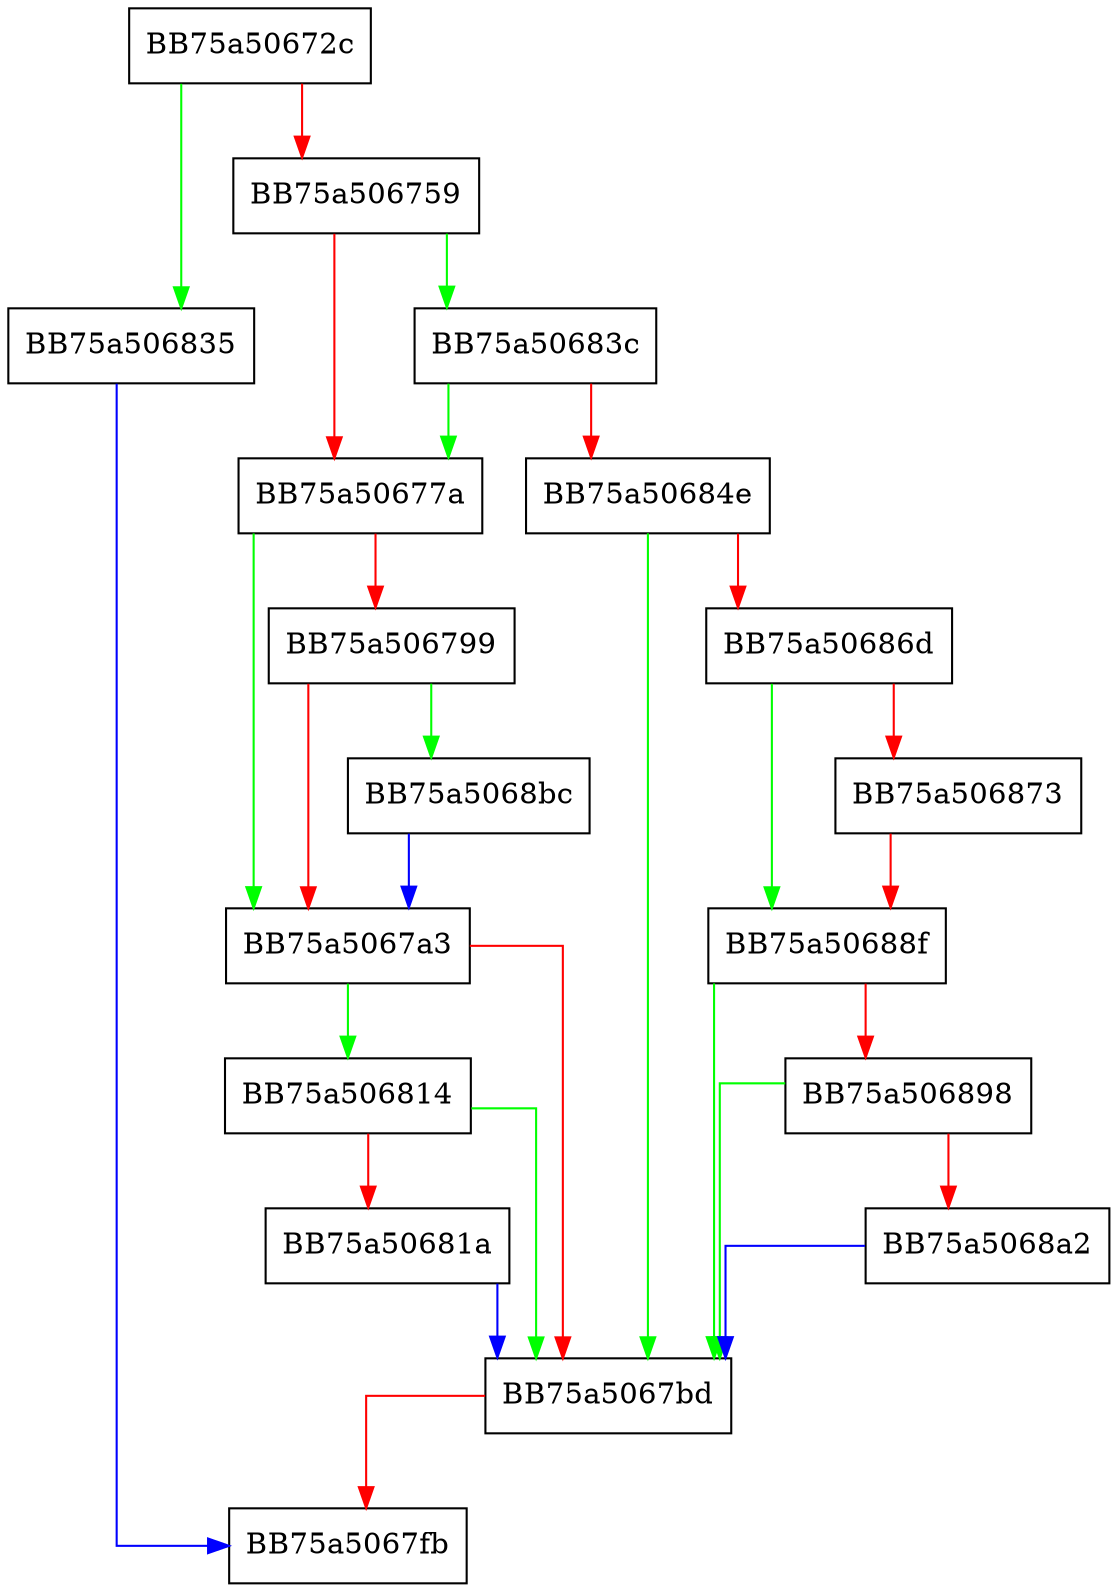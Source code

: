 digraph GetKslPath {
  node [shape="box"];
  graph [splines=ortho];
  BB75a50672c -> BB75a506835 [color="green"];
  BB75a50672c -> BB75a506759 [color="red"];
  BB75a506759 -> BB75a50683c [color="green"];
  BB75a506759 -> BB75a50677a [color="red"];
  BB75a50677a -> BB75a5067a3 [color="green"];
  BB75a50677a -> BB75a506799 [color="red"];
  BB75a506799 -> BB75a5068bc [color="green"];
  BB75a506799 -> BB75a5067a3 [color="red"];
  BB75a5067a3 -> BB75a506814 [color="green"];
  BB75a5067a3 -> BB75a5067bd [color="red"];
  BB75a5067bd -> BB75a5067fb [color="red"];
  BB75a506814 -> BB75a5067bd [color="green"];
  BB75a506814 -> BB75a50681a [color="red"];
  BB75a50681a -> BB75a5067bd [color="blue"];
  BB75a506835 -> BB75a5067fb [color="blue"];
  BB75a50683c -> BB75a50677a [color="green"];
  BB75a50683c -> BB75a50684e [color="red"];
  BB75a50684e -> BB75a5067bd [color="green"];
  BB75a50684e -> BB75a50686d [color="red"];
  BB75a50686d -> BB75a50688f [color="green"];
  BB75a50686d -> BB75a506873 [color="red"];
  BB75a506873 -> BB75a50688f [color="red"];
  BB75a50688f -> BB75a5067bd [color="green"];
  BB75a50688f -> BB75a506898 [color="red"];
  BB75a506898 -> BB75a5067bd [color="green"];
  BB75a506898 -> BB75a5068a2 [color="red"];
  BB75a5068a2 -> BB75a5067bd [color="blue"];
  BB75a5068bc -> BB75a5067a3 [color="blue"];
}